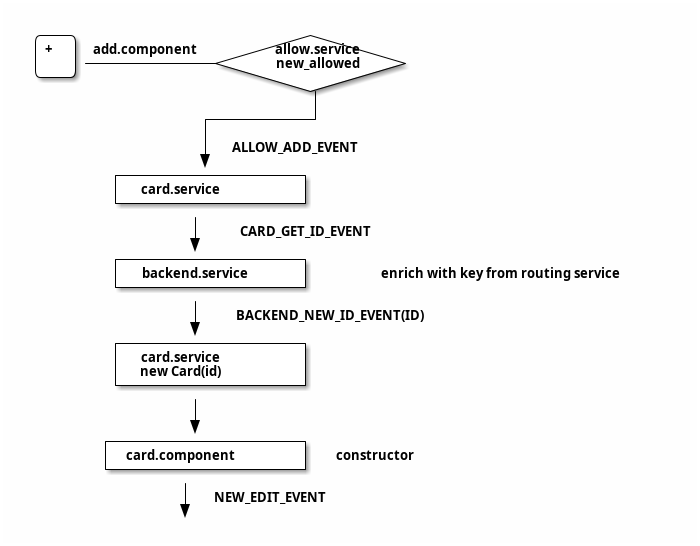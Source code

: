 @startditaa NewCard
 /---\             +------------------+
 |+  |add.component| allow.service    |
 |   |-------------+   new_allowed    |
 \---/             |    {c}           |
                   +---------+--------+
                             |
                  +----------+
                  |
                  | ALLOW_ADD_EVENT
                  v
         +------------------+
         |card.service      | 
         +------------------+
                 |
                 |  CARD_GET_ID_EVENT 
                 v
         +------------------+
         |backend.service   | enrich with key from routing service
         +------------------+        
                 |
                 | BACKEND_NEW_ID_EVENT(ID)
                 v
         +------------------+
         |card.service      | 
         |new Card(id)      |
         +------------------+        
                 |
                 | 
                 v
        +-------------------+
        |card.component     | constructor
        +-------------------+
                |
                | NEW_EDIT_EVENT
                v

@endditaa

